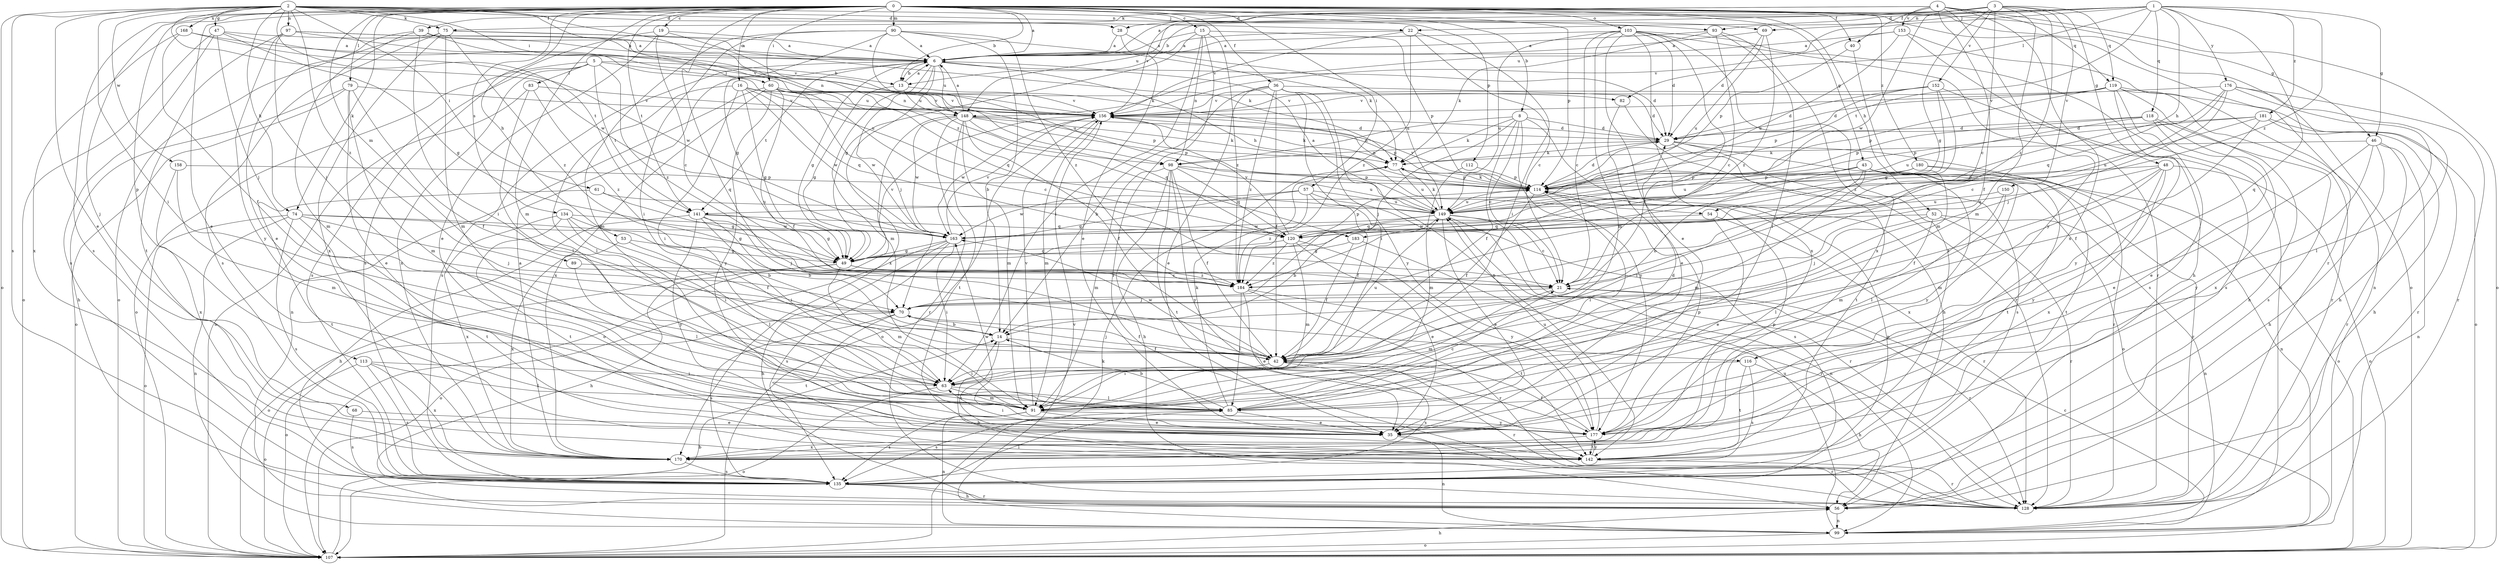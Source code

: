 strict digraph  {
0;
1;
2;
3;
4;
5;
6;
8;
13;
14;
15;
16;
19;
21;
22;
28;
29;
35;
36;
39;
40;
42;
43;
46;
47;
48;
49;
52;
53;
54;
56;
57;
60;
61;
63;
68;
69;
70;
74;
75;
77;
79;
82;
83;
85;
89;
90;
91;
93;
97;
98;
99;
103;
107;
112;
113;
114;
116;
118;
119;
120;
128;
134;
135;
141;
142;
148;
149;
150;
152;
153;
156;
158;
163;
168;
170;
176;
177;
180;
181;
183;
184;
0 -> 6  [label=a];
0 -> 8  [label=b];
0 -> 13  [label=b];
0 -> 15  [label=c];
0 -> 16  [label=c];
0 -> 19  [label=c];
0 -> 35  [label=e];
0 -> 36  [label=f];
0 -> 39  [label=f];
0 -> 40  [label=f];
0 -> 43  [label=g];
0 -> 46  [label=g];
0 -> 52  [label=h];
0 -> 53  [label=h];
0 -> 57  [label=i];
0 -> 60  [label=i];
0 -> 68  [label=j];
0 -> 74  [label=k];
0 -> 79  [label=l];
0 -> 89  [label=m];
0 -> 90  [label=m];
0 -> 91  [label=m];
0 -> 103  [label=o];
0 -> 107  [label=o];
0 -> 112  [label=p];
0 -> 113  [label=p];
0 -> 114  [label=p];
0 -> 116  [label=q];
0 -> 128  [label=r];
0 -> 134  [label=s];
0 -> 135  [label=s];
0 -> 141  [label=t];
0 -> 180  [label=z];
1 -> 13  [label=b];
1 -> 22  [label=d];
1 -> 46  [label=g];
1 -> 54  [label=h];
1 -> 69  [label=j];
1 -> 82  [label=l];
1 -> 93  [label=n];
1 -> 116  [label=q];
1 -> 118  [label=q];
1 -> 141  [label=t];
1 -> 148  [label=u];
1 -> 176  [label=y];
1 -> 181  [label=z];
1 -> 183  [label=z];
2 -> 22  [label=d];
2 -> 28  [label=d];
2 -> 35  [label=e];
2 -> 47  [label=g];
2 -> 60  [label=i];
2 -> 61  [label=i];
2 -> 63  [label=i];
2 -> 69  [label=j];
2 -> 74  [label=k];
2 -> 75  [label=k];
2 -> 93  [label=n];
2 -> 97  [label=n];
2 -> 98  [label=n];
2 -> 107  [label=o];
2 -> 135  [label=s];
2 -> 141  [label=t];
2 -> 158  [label=w];
2 -> 163  [label=w];
2 -> 168  [label=x];
2 -> 183  [label=z];
2 -> 184  [label=z];
3 -> 6  [label=a];
3 -> 21  [label=c];
3 -> 28  [label=d];
3 -> 48  [label=g];
3 -> 49  [label=g];
3 -> 91  [label=m];
3 -> 119  [label=q];
3 -> 148  [label=u];
3 -> 150  [label=v];
3 -> 152  [label=v];
3 -> 163  [label=w];
3 -> 184  [label=z];
4 -> 40  [label=f];
4 -> 42  [label=f];
4 -> 75  [label=k];
4 -> 107  [label=o];
4 -> 119  [label=q];
4 -> 153  [label=v];
4 -> 156  [label=v];
4 -> 170  [label=x];
4 -> 177  [label=y];
5 -> 13  [label=b];
5 -> 82  [label=l];
5 -> 83  [label=l];
5 -> 107  [label=o];
5 -> 135  [label=s];
5 -> 141  [label=t];
5 -> 170  [label=x];
5 -> 184  [label=z];
6 -> 13  [label=b];
6 -> 29  [label=d];
6 -> 49  [label=g];
6 -> 54  [label=h];
6 -> 70  [label=j];
6 -> 91  [label=m];
6 -> 135  [label=s];
6 -> 141  [label=t];
6 -> 148  [label=u];
6 -> 170  [label=x];
8 -> 21  [label=c];
8 -> 29  [label=d];
8 -> 42  [label=f];
8 -> 56  [label=h];
8 -> 70  [label=j];
8 -> 77  [label=k];
8 -> 98  [label=n];
8 -> 177  [label=y];
13 -> 6  [label=a];
13 -> 49  [label=g];
13 -> 148  [label=u];
13 -> 156  [label=v];
14 -> 42  [label=f];
14 -> 142  [label=t];
15 -> 6  [label=a];
15 -> 49  [label=g];
15 -> 63  [label=i];
15 -> 98  [label=n];
15 -> 114  [label=p];
15 -> 128  [label=r];
15 -> 184  [label=z];
16 -> 49  [label=g];
16 -> 63  [label=i];
16 -> 85  [label=l];
16 -> 120  [label=q];
16 -> 148  [label=u];
16 -> 156  [label=v];
16 -> 163  [label=w];
19 -> 6  [label=a];
19 -> 21  [label=c];
19 -> 35  [label=e];
19 -> 98  [label=n];
19 -> 135  [label=s];
21 -> 70  [label=j];
21 -> 91  [label=m];
21 -> 128  [label=r];
22 -> 6  [label=a];
22 -> 21  [label=c];
22 -> 63  [label=i];
22 -> 156  [label=v];
22 -> 184  [label=z];
28 -> 6  [label=a];
28 -> 35  [label=e];
28 -> 149  [label=u];
29 -> 77  [label=k];
29 -> 98  [label=n];
29 -> 107  [label=o];
29 -> 128  [label=r];
29 -> 135  [label=s];
29 -> 142  [label=t];
35 -> 63  [label=i];
35 -> 99  [label=n];
35 -> 128  [label=r];
36 -> 14  [label=b];
36 -> 29  [label=d];
36 -> 35  [label=e];
36 -> 42  [label=f];
36 -> 63  [label=i];
36 -> 142  [label=t];
36 -> 156  [label=v];
36 -> 177  [label=y];
36 -> 184  [label=z];
39 -> 6  [label=a];
39 -> 35  [label=e];
39 -> 63  [label=i];
39 -> 77  [label=k];
39 -> 91  [label=m];
40 -> 91  [label=m];
40 -> 114  [label=p];
42 -> 63  [label=i];
42 -> 70  [label=j];
42 -> 128  [label=r];
42 -> 135  [label=s];
42 -> 149  [label=u];
42 -> 163  [label=w];
43 -> 14  [label=b];
43 -> 63  [label=i];
43 -> 91  [label=m];
43 -> 99  [label=n];
43 -> 114  [label=p];
43 -> 128  [label=r];
43 -> 142  [label=t];
43 -> 149  [label=u];
43 -> 170  [label=x];
43 -> 177  [label=y];
46 -> 35  [label=e];
46 -> 56  [label=h];
46 -> 77  [label=k];
46 -> 99  [label=n];
46 -> 128  [label=r];
46 -> 177  [label=y];
47 -> 6  [label=a];
47 -> 49  [label=g];
47 -> 70  [label=j];
47 -> 107  [label=o];
47 -> 135  [label=s];
47 -> 156  [label=v];
48 -> 42  [label=f];
48 -> 91  [label=m];
48 -> 107  [label=o];
48 -> 114  [label=p];
48 -> 120  [label=q];
48 -> 170  [label=x];
48 -> 177  [label=y];
49 -> 21  [label=c];
49 -> 56  [label=h];
49 -> 91  [label=m];
49 -> 107  [label=o];
49 -> 156  [label=v];
49 -> 184  [label=z];
52 -> 70  [label=j];
52 -> 85  [label=l];
52 -> 99  [label=n];
52 -> 128  [label=r];
52 -> 163  [label=w];
53 -> 49  [label=g];
53 -> 85  [label=l];
53 -> 170  [label=x];
54 -> 35  [label=e];
54 -> 120  [label=q];
54 -> 128  [label=r];
56 -> 99  [label=n];
57 -> 42  [label=f];
57 -> 49  [label=g];
57 -> 135  [label=s];
57 -> 149  [label=u];
57 -> 163  [label=w];
57 -> 184  [label=z];
60 -> 21  [label=c];
60 -> 42  [label=f];
60 -> 99  [label=n];
60 -> 114  [label=p];
60 -> 120  [label=q];
60 -> 156  [label=v];
60 -> 163  [label=w];
60 -> 170  [label=x];
60 -> 177  [label=y];
61 -> 49  [label=g];
61 -> 142  [label=t];
61 -> 149  [label=u];
63 -> 85  [label=l];
63 -> 91  [label=m];
63 -> 107  [label=o];
68 -> 35  [label=e];
68 -> 135  [label=s];
69 -> 6  [label=a];
69 -> 29  [label=d];
69 -> 149  [label=u];
69 -> 184  [label=z];
70 -> 14  [label=b];
70 -> 42  [label=f];
70 -> 107  [label=o];
70 -> 135  [label=s];
70 -> 142  [label=t];
74 -> 49  [label=g];
74 -> 70  [label=j];
74 -> 99  [label=n];
74 -> 107  [label=o];
74 -> 135  [label=s];
74 -> 142  [label=t];
74 -> 163  [label=w];
75 -> 6  [label=a];
75 -> 77  [label=k];
75 -> 91  [label=m];
75 -> 107  [label=o];
75 -> 135  [label=s];
75 -> 170  [label=x];
75 -> 184  [label=z];
77 -> 114  [label=p];
77 -> 149  [label=u];
79 -> 35  [label=e];
79 -> 42  [label=f];
79 -> 56  [label=h];
79 -> 91  [label=m];
79 -> 107  [label=o];
79 -> 156  [label=v];
82 -> 35  [label=e];
82 -> 128  [label=r];
83 -> 85  [label=l];
83 -> 107  [label=o];
83 -> 156  [label=v];
83 -> 184  [label=z];
85 -> 14  [label=b];
85 -> 21  [label=c];
85 -> 29  [label=d];
85 -> 35  [label=e];
85 -> 77  [label=k];
85 -> 135  [label=s];
89 -> 21  [label=c];
89 -> 85  [label=l];
90 -> 6  [label=a];
90 -> 14  [label=b];
90 -> 49  [label=g];
90 -> 63  [label=i];
90 -> 77  [label=k];
90 -> 91  [label=m];
90 -> 149  [label=u];
90 -> 184  [label=z];
91 -> 35  [label=e];
91 -> 99  [label=n];
91 -> 135  [label=s];
91 -> 156  [label=v];
91 -> 177  [label=y];
93 -> 6  [label=a];
93 -> 21  [label=c];
93 -> 77  [label=k];
93 -> 85  [label=l];
93 -> 170  [label=x];
97 -> 6  [label=a];
97 -> 70  [label=j];
97 -> 142  [label=t];
97 -> 149  [label=u];
97 -> 156  [label=v];
97 -> 177  [label=y];
98 -> 42  [label=f];
98 -> 56  [label=h];
98 -> 91  [label=m];
98 -> 114  [label=p];
98 -> 120  [label=q];
98 -> 142  [label=t];
98 -> 149  [label=u];
98 -> 177  [label=y];
99 -> 21  [label=c];
99 -> 107  [label=o];
99 -> 149  [label=u];
99 -> 156  [label=v];
103 -> 6  [label=a];
103 -> 21  [label=c];
103 -> 29  [label=d];
103 -> 35  [label=e];
103 -> 42  [label=f];
103 -> 91  [label=m];
103 -> 99  [label=n];
103 -> 128  [label=r];
103 -> 142  [label=t];
103 -> 149  [label=u];
103 -> 170  [label=x];
107 -> 14  [label=b];
107 -> 56  [label=h];
107 -> 77  [label=k];
112 -> 91  [label=m];
112 -> 114  [label=p];
113 -> 63  [label=i];
113 -> 85  [label=l];
113 -> 107  [label=o];
113 -> 135  [label=s];
113 -> 170  [label=x];
114 -> 29  [label=d];
114 -> 42  [label=f];
114 -> 77  [label=k];
114 -> 85  [label=l];
114 -> 149  [label=u];
114 -> 156  [label=v];
116 -> 56  [label=h];
116 -> 63  [label=i];
116 -> 135  [label=s];
116 -> 142  [label=t];
118 -> 29  [label=d];
118 -> 35  [label=e];
118 -> 114  [label=p];
118 -> 135  [label=s];
118 -> 149  [label=u];
118 -> 170  [label=x];
119 -> 29  [label=d];
119 -> 56  [label=h];
119 -> 107  [label=o];
119 -> 114  [label=p];
119 -> 128  [label=r];
119 -> 135  [label=s];
119 -> 156  [label=v];
119 -> 177  [label=y];
120 -> 35  [label=e];
120 -> 49  [label=g];
120 -> 91  [label=m];
120 -> 114  [label=p];
120 -> 156  [label=v];
120 -> 177  [label=y];
120 -> 184  [label=z];
128 -> 14  [label=b];
134 -> 14  [label=b];
134 -> 42  [label=f];
134 -> 63  [label=i];
134 -> 142  [label=t];
134 -> 163  [label=w];
134 -> 170  [label=x];
135 -> 56  [label=h];
135 -> 85  [label=l];
135 -> 114  [label=p];
135 -> 128  [label=r];
141 -> 14  [label=b];
141 -> 49  [label=g];
141 -> 56  [label=h];
141 -> 63  [label=i];
141 -> 70  [label=j];
141 -> 120  [label=q];
141 -> 177  [label=y];
142 -> 128  [label=r];
142 -> 177  [label=y];
148 -> 6  [label=a];
148 -> 29  [label=d];
148 -> 42  [label=f];
148 -> 77  [label=k];
148 -> 91  [label=m];
148 -> 107  [label=o];
148 -> 114  [label=p];
148 -> 120  [label=q];
148 -> 128  [label=r];
148 -> 142  [label=t];
148 -> 163  [label=w];
149 -> 6  [label=a];
149 -> 14  [label=b];
149 -> 21  [label=c];
149 -> 35  [label=e];
149 -> 77  [label=k];
149 -> 99  [label=n];
149 -> 120  [label=q];
149 -> 128  [label=r];
149 -> 163  [label=w];
150 -> 85  [label=l];
150 -> 91  [label=m];
150 -> 149  [label=u];
152 -> 29  [label=d];
152 -> 49  [label=g];
152 -> 114  [label=p];
152 -> 135  [label=s];
152 -> 156  [label=v];
152 -> 184  [label=z];
153 -> 6  [label=a];
153 -> 56  [label=h];
153 -> 99  [label=n];
153 -> 149  [label=u];
153 -> 156  [label=v];
156 -> 29  [label=d];
156 -> 77  [label=k];
156 -> 91  [label=m];
156 -> 107  [label=o];
156 -> 114  [label=p];
156 -> 163  [label=w];
158 -> 91  [label=m];
158 -> 114  [label=p];
158 -> 170  [label=x];
163 -> 49  [label=g];
163 -> 56  [label=h];
163 -> 63  [label=i];
163 -> 107  [label=o];
163 -> 135  [label=s];
163 -> 156  [label=v];
168 -> 6  [label=a];
168 -> 42  [label=f];
168 -> 163  [label=w];
168 -> 170  [label=x];
170 -> 6  [label=a];
170 -> 114  [label=p];
170 -> 135  [label=s];
176 -> 21  [label=c];
176 -> 56  [label=h];
176 -> 70  [label=j];
176 -> 85  [label=l];
176 -> 120  [label=q];
176 -> 128  [label=r];
176 -> 156  [label=v];
177 -> 42  [label=f];
177 -> 114  [label=p];
177 -> 142  [label=t];
177 -> 149  [label=u];
177 -> 163  [label=w];
177 -> 170  [label=x];
180 -> 107  [label=o];
180 -> 114  [label=p];
180 -> 120  [label=q];
180 -> 142  [label=t];
181 -> 29  [label=d];
181 -> 42  [label=f];
181 -> 56  [label=h];
181 -> 114  [label=p];
181 -> 128  [label=r];
181 -> 149  [label=u];
183 -> 42  [label=f];
183 -> 49  [label=g];
183 -> 128  [label=r];
184 -> 35  [label=e];
184 -> 85  [label=l];
184 -> 128  [label=r];
184 -> 142  [label=t];
}
